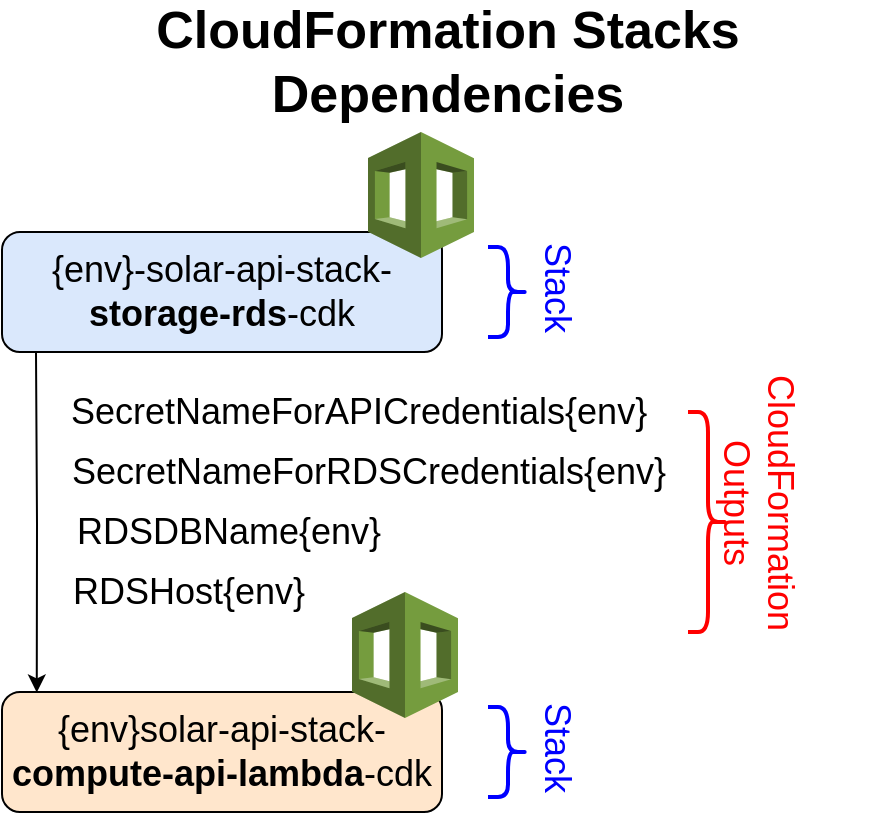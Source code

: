 <mxfile version="20.3.0" type="device"><diagram id="G6dgaENlx4QSHaZ2q3uB" name="Page-1"><mxGraphModel dx="1156" dy="624" grid="1" gridSize="10" guides="1" tooltips="1" connect="1" arrows="1" fold="1" page="1" pageScale="1" pageWidth="850" pageHeight="1100" math="0" shadow="0"><root><mxCell id="0"/><mxCell id="1" parent="0"/><mxCell id="01SkusbPiSwsGIdUEInQ-14" style="edgeStyle=orthogonalEdgeStyle;rounded=0;orthogonalLoop=1;jettySize=auto;html=1;exitX=0.25;exitY=1;exitDx=0;exitDy=0;entryX=0.079;entryY=0.004;entryDx=0;entryDy=0;entryPerimeter=0;" edge="1" parent="1" target="YvwTAfD0LYEajAn8tLli-5"><mxGeometry relative="1" as="geometry"><mxPoint x="24.0" y="200.0" as="sourcePoint"/><mxPoint x="24" y="390.0" as="targetPoint"/></mxGeometry></mxCell><mxCell id="YvwTAfD0LYEajAn8tLli-3" value="{env}-solar-api-stack-&lt;b&gt;storage-rds&lt;/b&gt;-cdk" style="rounded=1;whiteSpace=wrap;html=1;fontSize=18;fillColor=#dae8fc;strokeColor=#000000;" parent="1" vertex="1"><mxGeometry x="7" y="140" width="220" height="60" as="geometry"/></mxCell><mxCell id="YvwTAfD0LYEajAn8tLli-5" value="{env}solar-api-stack-&lt;b&gt;compute-api-lambda&lt;/b&gt;-cdk" style="rounded=1;whiteSpace=wrap;html=1;fontSize=18;fillColor=#ffe6cc;strokeColor=#000000;" parent="1" vertex="1"><mxGeometry x="7" y="370" width="220" height="60" as="geometry"/></mxCell><mxCell id="YvwTAfD0LYEajAn8tLli-9" value="SecretNameForAPICredentials{env}" style="text;html=1;align=center;verticalAlign=middle;resizable=0;points=[];autosize=1;strokeColor=none;fillColor=none;fontSize=18;fontColor=#000000;" parent="1" vertex="1"><mxGeometry x="30" y="210" width="310" height="40" as="geometry"/></mxCell><mxCell id="YvwTAfD0LYEajAn8tLli-10" value="RDSDBName{env}" style="text;html=1;align=center;verticalAlign=middle;resizable=0;points=[];autosize=1;strokeColor=none;fillColor=none;fontSize=18;fontColor=#000000;" parent="1" vertex="1"><mxGeometry x="30" y="270" width="180" height="40" as="geometry"/></mxCell><mxCell id="YvwTAfD0LYEajAn8tLli-11" value="RDSHost{env}" style="text;html=1;align=center;verticalAlign=middle;resizable=0;points=[];autosize=1;strokeColor=none;fillColor=none;fontSize=18;fontColor=#000000;" parent="1" vertex="1"><mxGeometry x="30" y="300" width="140" height="40" as="geometry"/></mxCell><mxCell id="YvwTAfD0LYEajAn8tLli-12" value="SecretNameForRDSCredentials{env}" style="text;html=1;align=center;verticalAlign=middle;resizable=0;points=[];autosize=1;strokeColor=none;fillColor=none;fontSize=18;fontColor=#000000;" parent="1" vertex="1"><mxGeometry x="30" y="240" width="320" height="40" as="geometry"/></mxCell><mxCell id="YvwTAfD0LYEajAn8tLli-16" value="" style="outlineConnect=0;dashed=0;verticalLabelPosition=bottom;verticalAlign=top;align=center;html=1;shape=mxgraph.aws3.cloudformation;fillColor=#759C3E;gradientColor=none;strokeColor=#000000;fontSize=18;fontColor=#000000;" parent="1" vertex="1"><mxGeometry x="182" y="320" width="53" height="63" as="geometry"/></mxCell><mxCell id="YvwTAfD0LYEajAn8tLli-31" value="" style="shape=curlyBracket;whiteSpace=wrap;html=1;rounded=1;flipH=1;strokeColor=#0000FF;strokeWidth=2;fontSize=18;fontColor=#FF0000;size=0.5;" parent="1" vertex="1"><mxGeometry x="250" y="147.5" width="20" height="45" as="geometry"/></mxCell><mxCell id="YvwTAfD0LYEajAn8tLli-32" value="CloudFormation&lt;br&gt;Outputs" style="text;html=1;align=center;verticalAlign=middle;resizable=0;points=[];autosize=1;strokeColor=none;fillColor=none;fontSize=18;fontColor=#FF0000;rotation=90;" parent="1" vertex="1"><mxGeometry x="310" y="245" width="150" height="60" as="geometry"/></mxCell><mxCell id="YvwTAfD0LYEajAn8tLli-34" value="" style="outlineConnect=0;dashed=0;verticalLabelPosition=bottom;verticalAlign=top;align=center;html=1;shape=mxgraph.aws3.cloudformation;fillColor=#759C3E;gradientColor=none;strokeColor=#000000;fontSize=18;fontColor=#000000;" parent="1" vertex="1"><mxGeometry x="190" y="90" width="53" height="63" as="geometry"/></mxCell><mxCell id="01SkusbPiSwsGIdUEInQ-17" value="Stack" style="text;html=1;align=center;verticalAlign=middle;resizable=0;points=[];autosize=1;strokeColor=none;fillColor=none;fontSize=18;fontColor=#0000FF;rotation=90;" vertex="1" parent="1"><mxGeometry x="250" y="147.5" width="70" height="40" as="geometry"/></mxCell><mxCell id="01SkusbPiSwsGIdUEInQ-18" value="" style="shape=curlyBracket;whiteSpace=wrap;html=1;rounded=1;flipH=1;strokeColor=#FF0000;strokeWidth=2;fontSize=18;fontColor=#0000FF;size=0.5;" vertex="1" parent="1"><mxGeometry x="350" y="230" width="20" height="110" as="geometry"/></mxCell><mxCell id="01SkusbPiSwsGIdUEInQ-20" value="" style="shape=curlyBracket;whiteSpace=wrap;html=1;rounded=1;flipH=1;strokeColor=#0000FF;strokeWidth=2;fontSize=18;fontColor=#FF0000;size=0.5;" vertex="1" parent="1"><mxGeometry x="250" y="377.5" width="20" height="45" as="geometry"/></mxCell><mxCell id="01SkusbPiSwsGIdUEInQ-21" value="Stack" style="text;html=1;align=center;verticalAlign=middle;resizable=0;points=[];autosize=1;strokeColor=none;fillColor=none;fontSize=18;fontColor=#0000FF;rotation=90;" vertex="1" parent="1"><mxGeometry x="250" y="377.5" width="70" height="40" as="geometry"/></mxCell><mxCell id="01SkusbPiSwsGIdUEInQ-22" value="CloudFormation Stacks Dependencies" style="text;html=1;strokeColor=none;fillColor=none;align=center;verticalAlign=middle;whiteSpace=wrap;rounded=0;fontColor=#000000;fontSize=26;fontStyle=1" vertex="1" parent="1"><mxGeometry x="20" y="40" width="420" height="30" as="geometry"/></mxCell></root></mxGraphModel></diagram></mxfile>